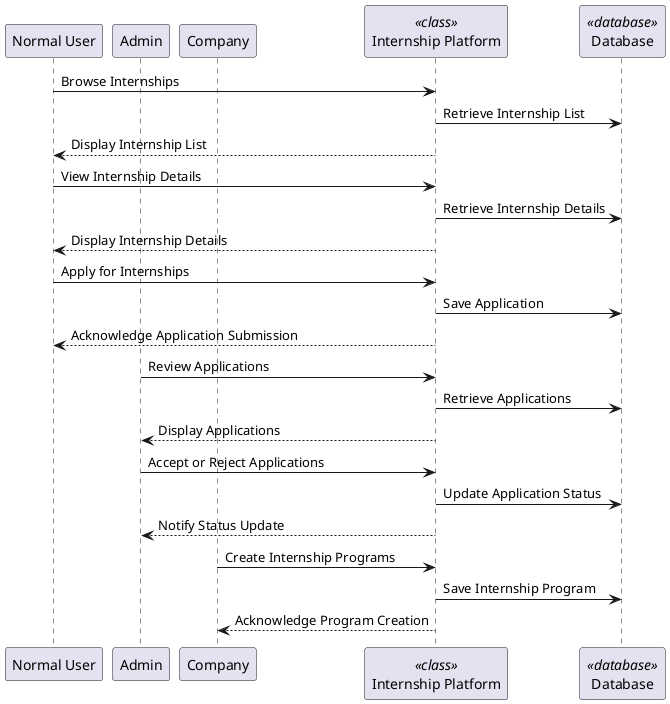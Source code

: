 @startuml

!define DATABASE database
!define RECTANGLE class

participant "Normal User" as user
participant "Admin" as admin
participant "Company" as company
participant "Internship Platform" as platform <<RECTANGLE>>
participant "Database" as database <<DATABASE>>

user -> platform: Browse Internships
platform -> database: Retrieve Internship List
platform --> user: Display Internship List

user -> platform: View Internship Details
platform -> database: Retrieve Internship Details
platform --> user: Display Internship Details

user -> platform: Apply for Internships
platform -> database: Save Application
platform --> user: Acknowledge Application Submission

admin -> platform: Review Applications
platform -> database: Retrieve Applications
platform --> admin: Display Applications

admin -> platform: Accept or Reject Applications
platform -> database: Update Application Status
platform --> admin: Notify Status Update

company -> platform: Create Internship Programs
platform -> database: Save Internship Program
platform --> company: Acknowledge Program Creation

@enduml

